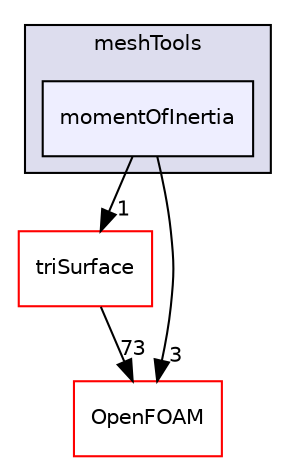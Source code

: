 digraph "src/meshTools/momentOfInertia" {
  bgcolor=transparent;
  compound=true
  node [ fontsize="10", fontname="Helvetica"];
  edge [ labelfontsize="10", labelfontname="Helvetica"];
  subgraph clusterdir_ae30ad0bef50cf391b24c614251bb9fd {
    graph [ bgcolor="#ddddee", pencolor="black", label="meshTools" fontname="Helvetica", fontsize="10", URL="dir_ae30ad0bef50cf391b24c614251bb9fd.html"]
  dir_02ee004488fc7b2d3e873f5cdcdbed72 [shape=box, label="momentOfInertia", style="filled", fillcolor="#eeeeff", pencolor="black", URL="dir_02ee004488fc7b2d3e873f5cdcdbed72.html"];
  }
  dir_b63c002b7559990bd414058641eb48ad [shape=box label="triSurface" color="red" URL="dir_b63c002b7559990bd414058641eb48ad.html"];
  dir_c5473ff19b20e6ec4dfe5c310b3778a8 [shape=box label="OpenFOAM" color="red" URL="dir_c5473ff19b20e6ec4dfe5c310b3778a8.html"];
  dir_b63c002b7559990bd414058641eb48ad->dir_c5473ff19b20e6ec4dfe5c310b3778a8 [headlabel="73", labeldistance=1.5 headhref="dir_003038_001898.html"];
  dir_02ee004488fc7b2d3e873f5cdcdbed72->dir_b63c002b7559990bd414058641eb48ad [headlabel="1", labeldistance=1.5 headhref="dir_001800_003038.html"];
  dir_02ee004488fc7b2d3e873f5cdcdbed72->dir_c5473ff19b20e6ec4dfe5c310b3778a8 [headlabel="3", labeldistance=1.5 headhref="dir_001800_001898.html"];
}
